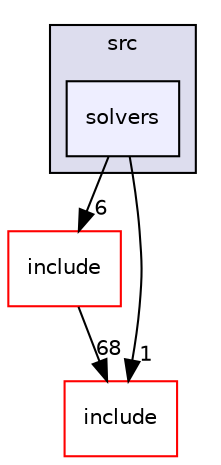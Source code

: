 digraph "/home/boyd/Scrivania/Thesis/SU2/SU2_CFD/src/solvers" {
  compound=true
  node [ fontsize="10", fontname="Helvetica"];
  edge [ labelfontsize="10", labelfontname="Helvetica"];
  subgraph clusterdir_74ad77d76f42ded9212b1c5616a2ad50 {
    graph [ bgcolor="#ddddee", pencolor="black", label="src" fontname="Helvetica", fontsize="10", URL="dir_74ad77d76f42ded9212b1c5616a2ad50.html"]
  dir_320eb617c00a5dd44b94c6b6f4553ab7 [shape=box, label="solvers", style="filled", fillcolor="#eeeeff", pencolor="black", URL="dir_320eb617c00a5dd44b94c6b6f4553ab7.html"];
  }
  dir_3b735dd5547717c34264cbbbba892a8a [shape=box label="include" fillcolor="white" style="filled" color="red" URL="dir_3b735dd5547717c34264cbbbba892a8a.html"];
  dir_92cb2900980f09bf257878861626e98f [shape=box label="include" fillcolor="white" style="filled" color="red" URL="dir_92cb2900980f09bf257878861626e98f.html"];
  dir_3b735dd5547717c34264cbbbba892a8a->dir_92cb2900980f09bf257878861626e98f [headlabel="68", labeldistance=1.5 headhref="dir_000015_000000.html"];
  dir_320eb617c00a5dd44b94c6b6f4553ab7->dir_3b735dd5547717c34264cbbbba892a8a [headlabel="6", labeldistance=1.5 headhref="dir_000037_000015.html"];
  dir_320eb617c00a5dd44b94c6b6f4553ab7->dir_92cb2900980f09bf257878861626e98f [headlabel="1", labeldistance=1.5 headhref="dir_000037_000000.html"];
}
